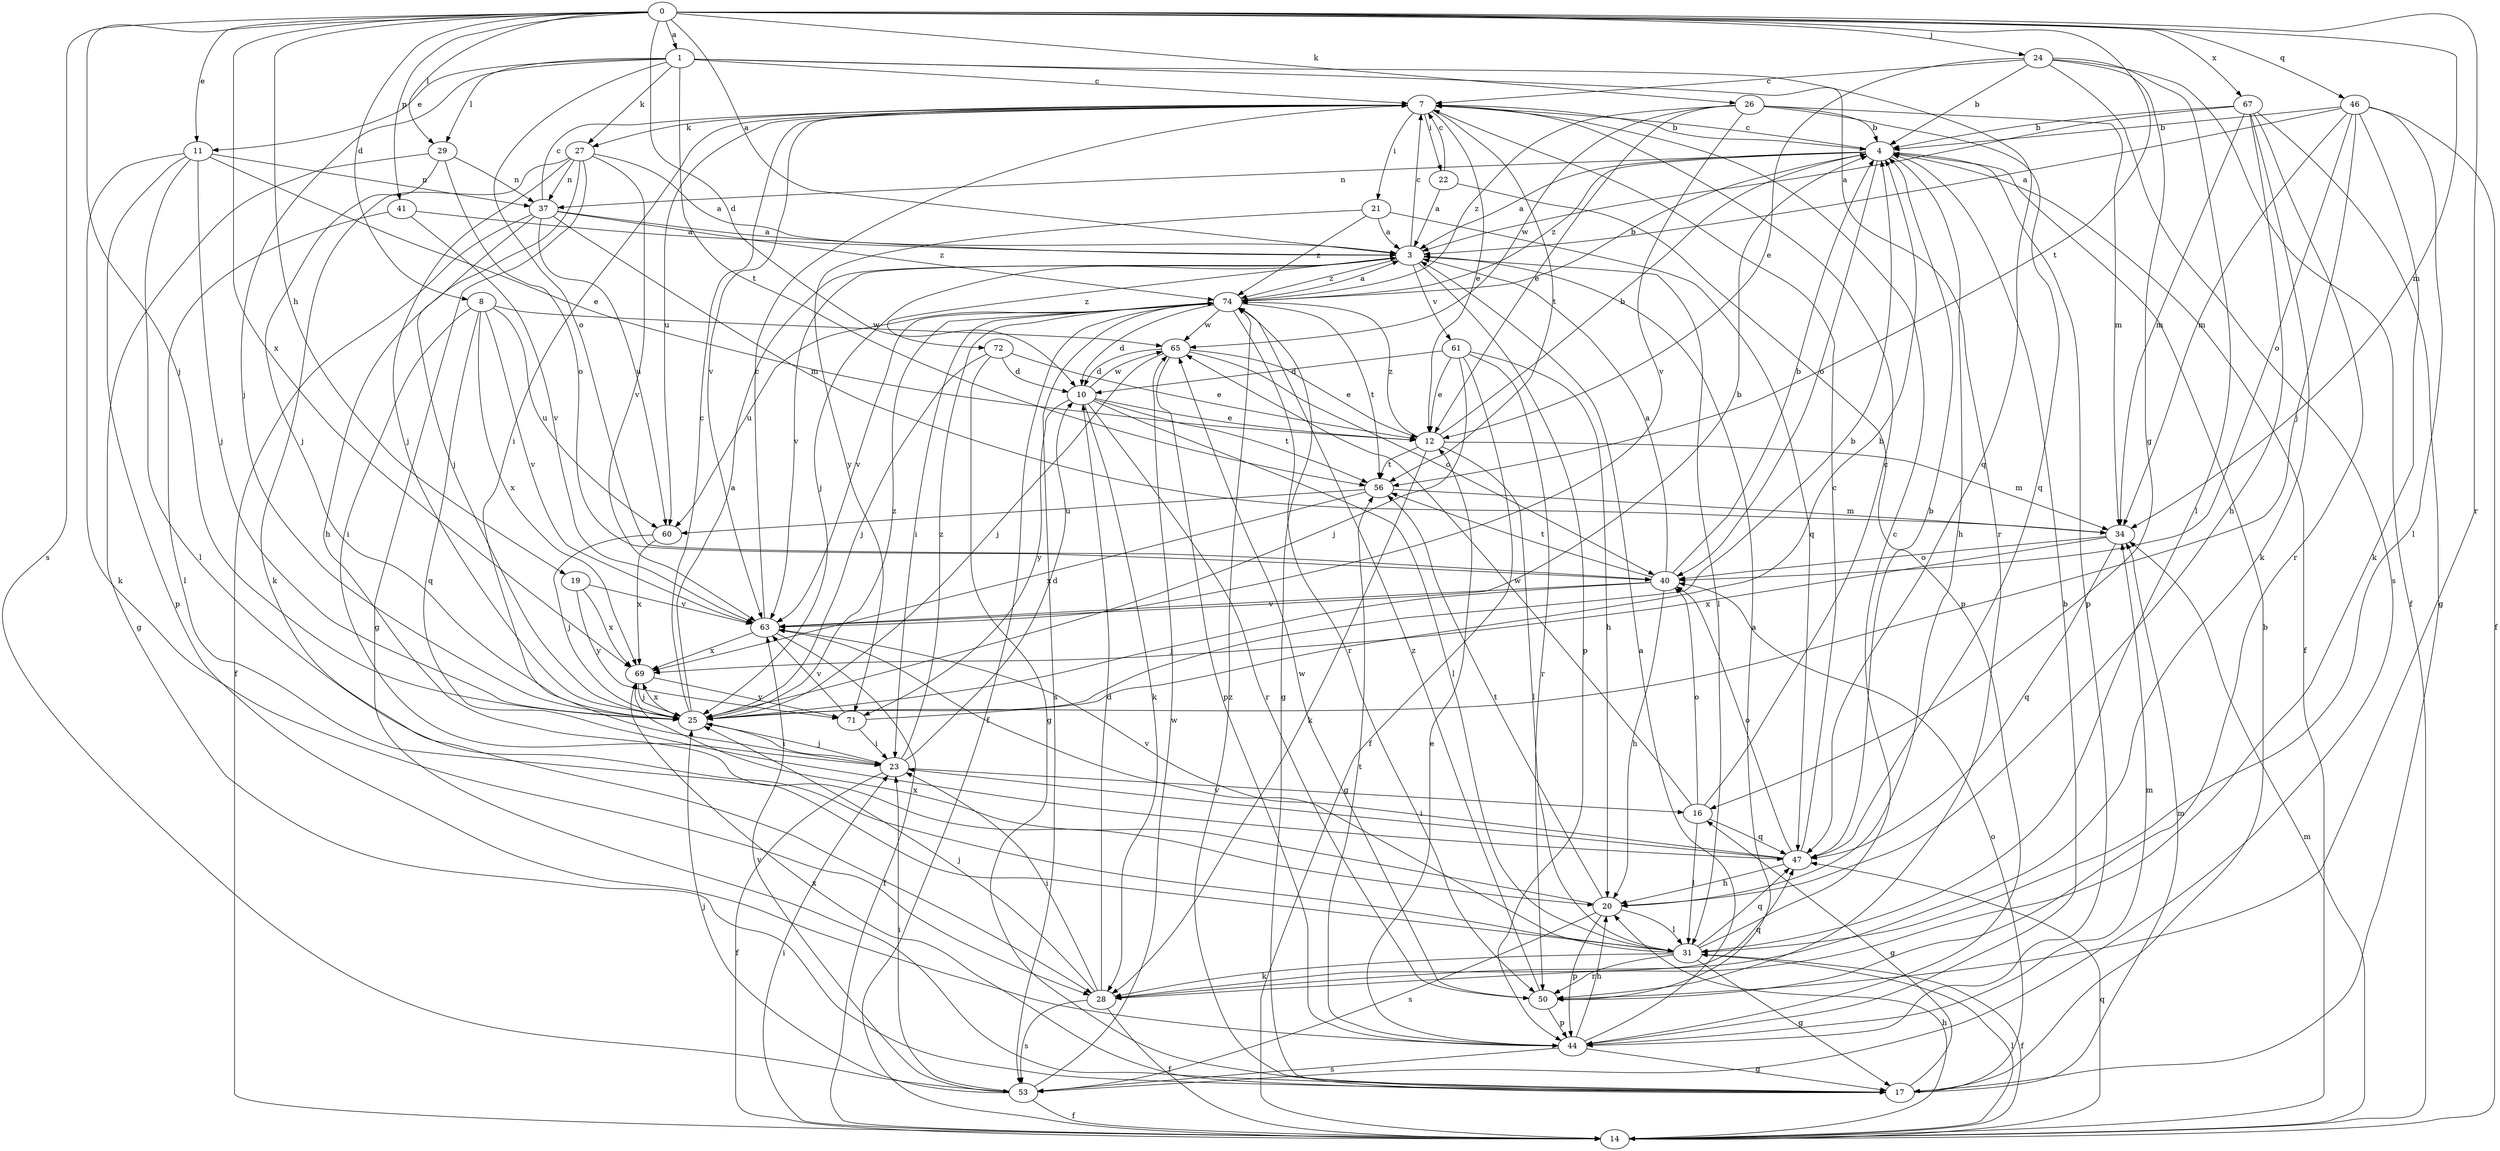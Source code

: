 strict digraph  {
0;
1;
3;
4;
7;
8;
10;
11;
12;
14;
16;
17;
19;
20;
21;
22;
23;
24;
25;
26;
27;
28;
29;
31;
34;
37;
40;
41;
44;
46;
47;
50;
53;
56;
60;
61;
63;
65;
67;
69;
71;
72;
74;
0 -> 1  [label=a];
0 -> 3  [label=a];
0 -> 8  [label=d];
0 -> 10  [label=d];
0 -> 11  [label=e];
0 -> 19  [label=h];
0 -> 24  [label=j];
0 -> 25  [label=j];
0 -> 26  [label=k];
0 -> 29  [label=l];
0 -> 34  [label=m];
0 -> 41  [label=p];
0 -> 46  [label=q];
0 -> 50  [label=r];
0 -> 53  [label=s];
0 -> 56  [label=t];
0 -> 67  [label=x];
0 -> 69  [label=x];
1 -> 7  [label=c];
1 -> 11  [label=e];
1 -> 25  [label=j];
1 -> 27  [label=k];
1 -> 29  [label=l];
1 -> 40  [label=o];
1 -> 47  [label=q];
1 -> 50  [label=r];
1 -> 56  [label=t];
3 -> 7  [label=c];
3 -> 25  [label=j];
3 -> 31  [label=l];
3 -> 44  [label=p];
3 -> 61  [label=v];
3 -> 63  [label=v];
3 -> 72  [label=z];
3 -> 74  [label=z];
4 -> 3  [label=a];
4 -> 7  [label=c];
4 -> 14  [label=f];
4 -> 20  [label=h];
4 -> 37  [label=n];
4 -> 40  [label=o];
4 -> 44  [label=p];
4 -> 74  [label=z];
7 -> 4  [label=b];
7 -> 12  [label=e];
7 -> 21  [label=i];
7 -> 22  [label=i];
7 -> 23  [label=i];
7 -> 27  [label=k];
7 -> 56  [label=t];
7 -> 60  [label=u];
7 -> 63  [label=v];
8 -> 23  [label=i];
8 -> 47  [label=q];
8 -> 60  [label=u];
8 -> 63  [label=v];
8 -> 65  [label=w];
8 -> 69  [label=x];
10 -> 12  [label=e];
10 -> 28  [label=k];
10 -> 31  [label=l];
10 -> 50  [label=r];
10 -> 56  [label=t];
10 -> 65  [label=w];
10 -> 71  [label=y];
11 -> 12  [label=e];
11 -> 25  [label=j];
11 -> 28  [label=k];
11 -> 31  [label=l];
11 -> 37  [label=n];
11 -> 44  [label=p];
12 -> 4  [label=b];
12 -> 28  [label=k];
12 -> 31  [label=l];
12 -> 34  [label=m];
12 -> 56  [label=t];
12 -> 74  [label=z];
14 -> 20  [label=h];
14 -> 23  [label=i];
14 -> 31  [label=l];
14 -> 34  [label=m];
14 -> 47  [label=q];
16 -> 7  [label=c];
16 -> 31  [label=l];
16 -> 40  [label=o];
16 -> 47  [label=q];
16 -> 65  [label=w];
17 -> 4  [label=b];
17 -> 16  [label=g];
17 -> 34  [label=m];
17 -> 40  [label=o];
17 -> 69  [label=x];
17 -> 74  [label=z];
19 -> 63  [label=v];
19 -> 69  [label=x];
19 -> 71  [label=y];
20 -> 31  [label=l];
20 -> 44  [label=p];
20 -> 53  [label=s];
20 -> 56  [label=t];
20 -> 69  [label=x];
21 -> 3  [label=a];
21 -> 47  [label=q];
21 -> 71  [label=y];
21 -> 74  [label=z];
22 -> 3  [label=a];
22 -> 7  [label=c];
22 -> 44  [label=p];
23 -> 10  [label=d];
23 -> 14  [label=f];
23 -> 16  [label=g];
23 -> 25  [label=j];
23 -> 74  [label=z];
24 -> 4  [label=b];
24 -> 7  [label=c];
24 -> 12  [label=e];
24 -> 14  [label=f];
24 -> 16  [label=g];
24 -> 31  [label=l];
24 -> 53  [label=s];
25 -> 3  [label=a];
25 -> 4  [label=b];
25 -> 7  [label=c];
25 -> 23  [label=i];
25 -> 69  [label=x];
25 -> 74  [label=z];
26 -> 4  [label=b];
26 -> 12  [label=e];
26 -> 34  [label=m];
26 -> 47  [label=q];
26 -> 63  [label=v];
26 -> 65  [label=w];
26 -> 74  [label=z];
27 -> 3  [label=a];
27 -> 17  [label=g];
27 -> 20  [label=h];
27 -> 25  [label=j];
27 -> 28  [label=k];
27 -> 37  [label=n];
27 -> 63  [label=v];
28 -> 10  [label=d];
28 -> 14  [label=f];
28 -> 23  [label=i];
28 -> 25  [label=j];
28 -> 47  [label=q];
28 -> 53  [label=s];
29 -> 17  [label=g];
29 -> 25  [label=j];
29 -> 37  [label=n];
29 -> 40  [label=o];
31 -> 7  [label=c];
31 -> 14  [label=f];
31 -> 17  [label=g];
31 -> 28  [label=k];
31 -> 47  [label=q];
31 -> 50  [label=r];
31 -> 63  [label=v];
34 -> 40  [label=o];
34 -> 47  [label=q];
34 -> 69  [label=x];
37 -> 3  [label=a];
37 -> 7  [label=c];
37 -> 14  [label=f];
37 -> 25  [label=j];
37 -> 34  [label=m];
37 -> 60  [label=u];
37 -> 74  [label=z];
40 -> 3  [label=a];
40 -> 4  [label=b];
40 -> 20  [label=h];
40 -> 25  [label=j];
40 -> 56  [label=t];
40 -> 63  [label=v];
41 -> 3  [label=a];
41 -> 31  [label=l];
41 -> 63  [label=v];
44 -> 3  [label=a];
44 -> 4  [label=b];
44 -> 12  [label=e];
44 -> 17  [label=g];
44 -> 20  [label=h];
44 -> 34  [label=m];
44 -> 53  [label=s];
44 -> 56  [label=t];
46 -> 3  [label=a];
46 -> 4  [label=b];
46 -> 14  [label=f];
46 -> 25  [label=j];
46 -> 28  [label=k];
46 -> 31  [label=l];
46 -> 34  [label=m];
46 -> 40  [label=o];
47 -> 4  [label=b];
47 -> 7  [label=c];
47 -> 20  [label=h];
47 -> 23  [label=i];
47 -> 40  [label=o];
47 -> 63  [label=v];
50 -> 3  [label=a];
50 -> 44  [label=p];
50 -> 65  [label=w];
50 -> 74  [label=z];
53 -> 14  [label=f];
53 -> 23  [label=i];
53 -> 25  [label=j];
53 -> 63  [label=v];
53 -> 65  [label=w];
56 -> 34  [label=m];
56 -> 60  [label=u];
56 -> 69  [label=x];
60 -> 25  [label=j];
60 -> 69  [label=x];
61 -> 10  [label=d];
61 -> 12  [label=e];
61 -> 14  [label=f];
61 -> 20  [label=h];
61 -> 25  [label=j];
61 -> 50  [label=r];
63 -> 4  [label=b];
63 -> 7  [label=c];
63 -> 14  [label=f];
63 -> 69  [label=x];
65 -> 10  [label=d];
65 -> 12  [label=e];
65 -> 25  [label=j];
65 -> 40  [label=o];
65 -> 44  [label=p];
67 -> 3  [label=a];
67 -> 4  [label=b];
67 -> 17  [label=g];
67 -> 20  [label=h];
67 -> 28  [label=k];
67 -> 34  [label=m];
67 -> 50  [label=r];
69 -> 25  [label=j];
69 -> 71  [label=y];
71 -> 4  [label=b];
71 -> 23  [label=i];
71 -> 63  [label=v];
72 -> 10  [label=d];
72 -> 12  [label=e];
72 -> 17  [label=g];
72 -> 25  [label=j];
74 -> 3  [label=a];
74 -> 4  [label=b];
74 -> 10  [label=d];
74 -> 14  [label=f];
74 -> 17  [label=g];
74 -> 23  [label=i];
74 -> 50  [label=r];
74 -> 53  [label=s];
74 -> 56  [label=t];
74 -> 60  [label=u];
74 -> 63  [label=v];
74 -> 65  [label=w];
}
